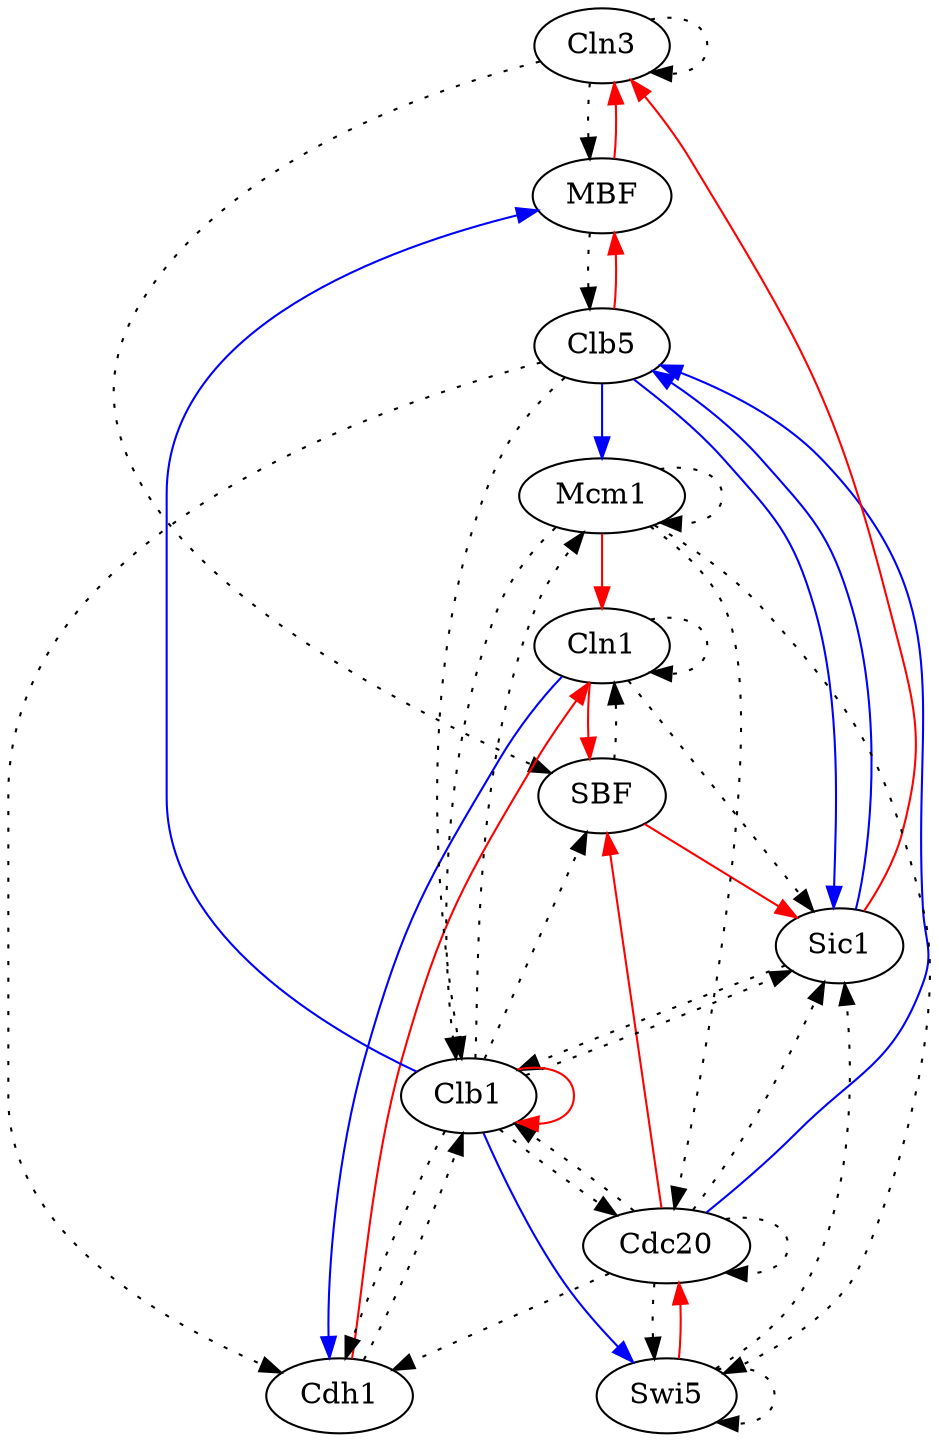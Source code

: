 // Grafos-Spellman11
digraph {
	YAL040C [label=Cln3]
	YDL056W [label=MBF]
	YER111C [label=SBF]
	YMR199W [label=Cln1]
	YGL003C [label=Cdh1]
	YDR146C [label=Swi5]
	YGL116W [label=Cdc20]
	YPR120C [label=Clb5]
	YLR079W [label=Sic1]
	YGR108W [label=Clb1]
	YMR043W [label=Mcm1]
	YAL040C -> YAL040C [style=dotted]
	YAL040C -> YDL056W [style=dotted]
	YAL040C -> YER111C [style=dotted]
	YDL056W -> YAL040C [color=red]
	YDL056W -> YPR120C [style=dotted]
	YER111C -> YMR199W [style=dotted]
	YER111C -> YLR079W [color=red]
	YMR199W -> YER111C [color=red]
	YMR199W -> YMR199W [style=dotted]
	YMR199W -> YGL003C [color=blue]
	YMR199W -> YLR079W [style=dotted]
	YGL003C -> YMR199W [color=red]
	YGL003C -> YGR108W [style=dotted]
	YDR146C -> YDR146C [style=dotted]
	YDR146C -> YGL116W [color=red]
	YDR146C -> YLR079W [style=dotted]
	YGL116W -> YER111C [color=red]
	YGL116W -> YGL003C [style=dotted]
	YGL116W -> YDR146C [style=dotted]
	YGL116W -> YGL116W [style=dotted]
	YGL116W -> YPR120C [color=blue]
	YGL116W -> YLR079W [style=dotted]
	YGL116W -> YGR108W [style=dotted]
	YPR120C -> YDL056W [color=red]
	YPR120C -> YGL003C [style=dotted]
	YPR120C -> YLR079W [color=blue]
	YPR120C -> YGR108W [style=dotted]
	YPR120C -> YMR043W [color=blue]
	YLR079W -> YAL040C [color=red]
	YLR079W -> YPR120C [color=blue]
	YLR079W -> YGR108W [style=dotted]
	YGR108W -> YDL056W [color=blue]
	YGR108W -> YER111C [style=dotted]
	YGR108W -> YGL003C [style=dotted]
	YGR108W -> YDR146C [color=blue]
	YGR108W -> YGL116W [style=dotted]
	YGR108W -> YLR079W [style=dotted]
	YGR108W -> YGR108W [color=red]
	YGR108W -> YMR043W [style=dotted]
	YMR043W -> YMR199W [color=red]
	YMR043W -> YDR146C [style=dotted]
	YMR043W -> YGL116W [style=dotted]
	YMR043W -> YGR108W [style=dotted]
	YMR043W -> YMR043W [style=dotted]
}
